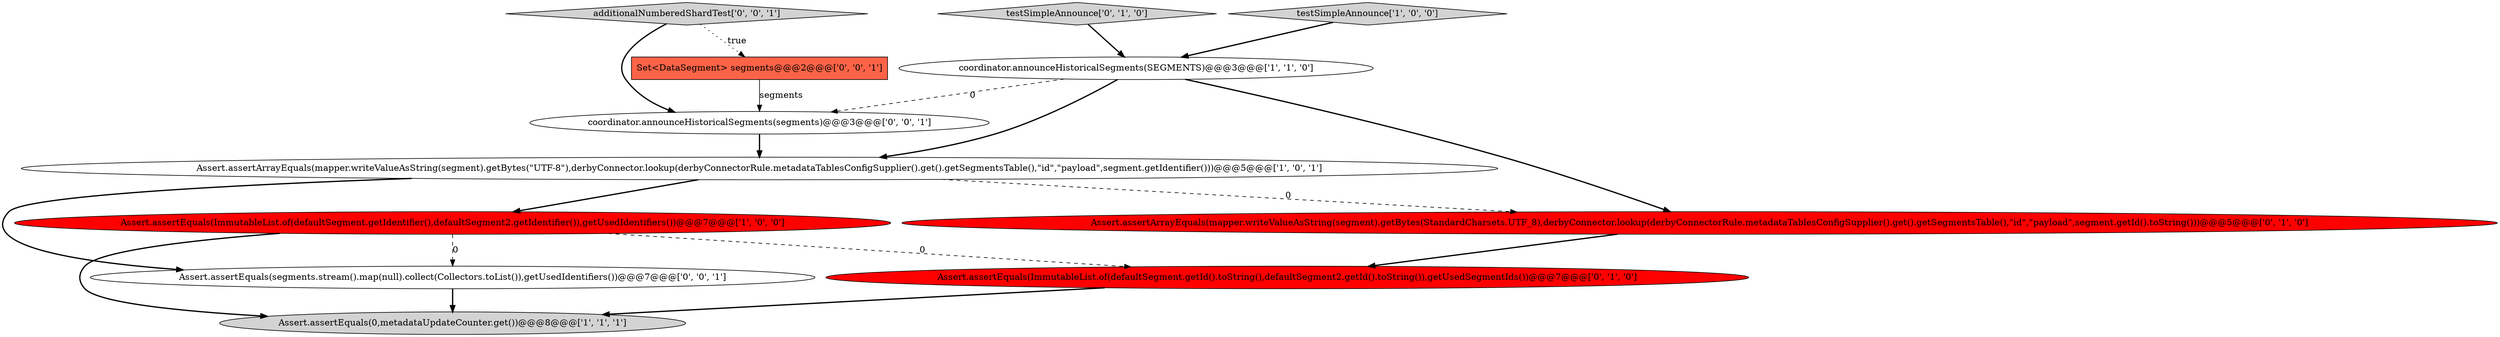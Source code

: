 digraph {
5 [style = filled, label = "Assert.assertArrayEquals(mapper.writeValueAsString(segment).getBytes(StandardCharsets.UTF_8),derbyConnector.lookup(derbyConnectorRule.metadataTablesConfigSupplier().get().getSegmentsTable(),\"id\",\"payload\",segment.getId().toString()))@@@5@@@['0', '1', '0']", fillcolor = red, shape = ellipse image = "AAA1AAABBB2BBB"];
1 [style = filled, label = "Assert.assertEquals(0,metadataUpdateCounter.get())@@@8@@@['1', '1', '1']", fillcolor = lightgray, shape = ellipse image = "AAA0AAABBB1BBB"];
10 [style = filled, label = "coordinator.announceHistoricalSegments(segments)@@@3@@@['0', '0', '1']", fillcolor = white, shape = ellipse image = "AAA0AAABBB3BBB"];
2 [style = filled, label = "coordinator.announceHistoricalSegments(SEGMENTS)@@@3@@@['1', '1', '0']", fillcolor = white, shape = ellipse image = "AAA0AAABBB1BBB"];
0 [style = filled, label = "Assert.assertArrayEquals(mapper.writeValueAsString(segment).getBytes(\"UTF-8\"),derbyConnector.lookup(derbyConnectorRule.metadataTablesConfigSupplier().get().getSegmentsTable(),\"id\",\"payload\",segment.getIdentifier()))@@@5@@@['1', '0', '1']", fillcolor = white, shape = ellipse image = "AAA0AAABBB1BBB"];
4 [style = filled, label = "Assert.assertEquals(ImmutableList.of(defaultSegment.getIdentifier(),defaultSegment2.getIdentifier()),getUsedIdentifiers())@@@7@@@['1', '0', '0']", fillcolor = red, shape = ellipse image = "AAA1AAABBB1BBB"];
8 [style = filled, label = "additionalNumberedShardTest['0', '0', '1']", fillcolor = lightgray, shape = diamond image = "AAA0AAABBB3BBB"];
7 [style = filled, label = "testSimpleAnnounce['0', '1', '0']", fillcolor = lightgray, shape = diamond image = "AAA0AAABBB2BBB"];
3 [style = filled, label = "testSimpleAnnounce['1', '0', '0']", fillcolor = lightgray, shape = diamond image = "AAA0AAABBB1BBB"];
9 [style = filled, label = "Assert.assertEquals(segments.stream().map(null).collect(Collectors.toList()),getUsedIdentifiers())@@@7@@@['0', '0', '1']", fillcolor = white, shape = ellipse image = "AAA0AAABBB3BBB"];
11 [style = filled, label = "Set<DataSegment> segments@@@2@@@['0', '0', '1']", fillcolor = tomato, shape = box image = "AAA0AAABBB3BBB"];
6 [style = filled, label = "Assert.assertEquals(ImmutableList.of(defaultSegment.getId().toString(),defaultSegment2.getId().toString()),getUsedSegmentIds())@@@7@@@['0', '1', '0']", fillcolor = red, shape = ellipse image = "AAA1AAABBB2BBB"];
8->11 [style = dotted, label="true"];
6->1 [style = bold, label=""];
8->10 [style = bold, label=""];
4->9 [style = dashed, label="0"];
4->1 [style = bold, label=""];
2->0 [style = bold, label=""];
0->9 [style = bold, label=""];
5->6 [style = bold, label=""];
3->2 [style = bold, label=""];
9->1 [style = bold, label=""];
0->5 [style = dashed, label="0"];
4->6 [style = dashed, label="0"];
0->4 [style = bold, label=""];
11->10 [style = solid, label="segments"];
7->2 [style = bold, label=""];
10->0 [style = bold, label=""];
2->10 [style = dashed, label="0"];
2->5 [style = bold, label=""];
}
